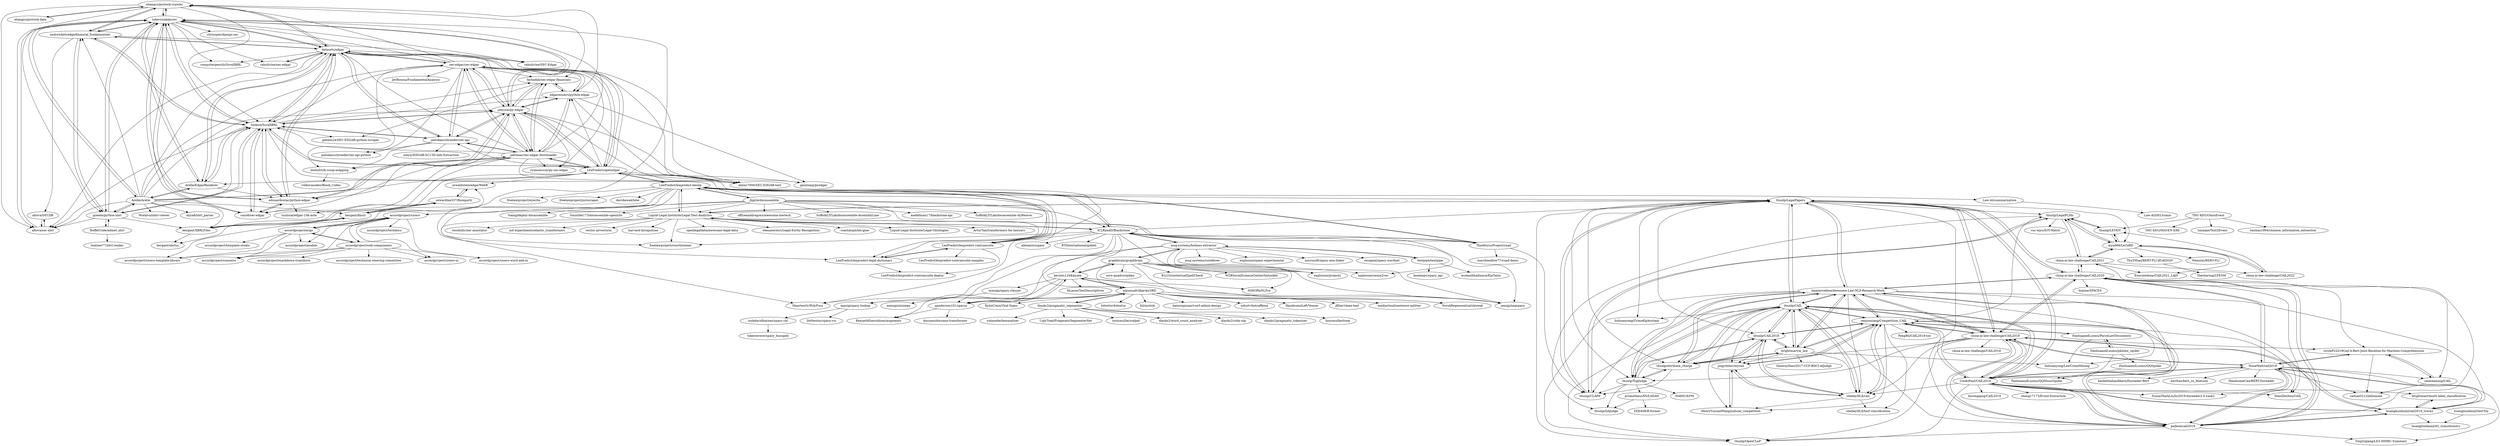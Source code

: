 digraph G {
"eliangcs/pystock-crawler" -> "lukerosiak/pysec"
"eliangcs/pystock-crawler" -> "eliangcs/pystock-data"
"eliangcs/pystock-crawler" -> "andrewkittredge/financial_fundamentals"
"eliangcs/pystock-crawler" -> "datasets/edgar"
"eliangcs/pystock-crawler" -> "farhadab/sec-edgar-financials"
"eliangcs/pystock-crawler" -> "tooksoi/ScraXBRL"
"eliangcs/pystock-crawler" -> "edgarminers/python-edgar"
"eliangcs/pystock-crawler" -> "greedo/python-xbrl"
"eliangcs/pystock-crawler" -> "altova/sec-xbrl"
"ThuYShao/BERT-PLI-IJCAI2020" -> "Thesharing/LFESM"
"thunlp/LEVEN" -> "thunlp/LegalPLMs"
"thunlp/LEVEN" -> "myx666/LeCaRD"
"coyo8/sec-edgar" -> "edouardswiac/python-edgar"
"coyo8/sec-edgar" -> "lukerosiak/pysec"
"coyo8/sec-edgar" -> "tooksoi/ScraXBRL"
"thunlp/CAIL" -> "bamtercelboo/Awesome-Law-NLP-Research-Work"
"thunlp/CAIL" -> "renjunxiang/Competition_CAIL"
"thunlp/CAIL" -> "thunlp/CAIL2018"
"thunlp/CAIL" -> "shelleyHLX/cail"
"thunlp/CAIL" -> "china-ai-law-challenge/CAIL2019"
"thunlp/CAIL" -> "thunlp/attribute_charge"
"thunlp/CAIL" -> "thunlp/TopJudge"
"thunlp/CAIL" -> "brightmart/ai_law"
"thunlp/CAIL" -> "jingyihiter/mycail"
"thunlp/CAIL" -> "GuidoPaul/CAIL2019"
"thunlp/CAIL" -> "thunlp/LegalPapers"
"thunlp/CAIL" -> "thunlp/OpenCLaP" ["e"=1]
"thunlp/CAIL" -> "padeoe/cail2019"
"thunlp/CAIL" -> "HenryYuxuanWang/judicial_competition"
"thunlp/CAIL" -> "liuhuanyong/CrimeKgAssitant" ["e"=1]
"china-ai-law-challenge/CAIL2021" -> "myx666/LeCaRD"
"china-ai-law-challenge/CAIL2021" -> "thunlp/LegalPLMs"
"china-ai-law-challenge/CAIL2021" -> "china-ai-law-challenge/CAIL2020"
"china-ai-law-challenge/CAIL2021" -> "Executedone/CAIL2021_LAJS"
"china-ai-law-challenge/CAIL2021" -> "china-ai-law-challenge/CAIL2022"
"myx666/LeCaRD" -> "china-ai-law-challenge/CAIL2021"
"myx666/LeCaRD" -> "thunlp/LegalPLMs"
"myx666/LeCaRD" -> "Executedone/CAIL2021_LAJS"
"myx666/LeCaRD" -> "thunlp/LEVEN"
"myx666/LeCaRD" -> "china-ai-law-challenge/CAIL2022"
"myx666/LeCaRD" -> "Wenorm/BERT-PLI"
"myx666/LeCaRD" -> "ThuYShao/BERT-PLI-IJCAI2020"
"thunlp/CAIL2018" -> "shelleyHLX/cail"
"thunlp/CAIL2018" -> "thunlp/CAIL"
"thunlp/CAIL2018" -> "renjunxiang/Competition_CAIL"
"thunlp/CAIL2018" -> "brightmart/ai_law"
"thunlp/CAIL2018" -> "thunlp/attribute_charge"
"thunlp/CAIL2018" -> "thunlp/TopJudge"
"thunlp/CAIL2018" -> "jingyihiter/mycail"
"china-ai-law-challenge/CAIL2019" -> "NoneWait/cail2019"
"china-ai-law-challenge/CAIL2019" -> "bamtercelboo/Awesome-Law-NLP-Research-Work"
"china-ai-law-challenge/CAIL2019" -> "GuidoPaul/CAIL2019"
"china-ai-law-challenge/CAIL2019" -> "thunlp/CAIL"
"china-ai-law-challenge/CAIL2019" -> "thunlp/OpenCLaP" ["e"=1]
"china-ai-law-challenge/CAIL2019" -> "thunlp/LegalPapers"
"china-ai-law-challenge/CAIL2019" -> "padeoe/cail2019"
"china-ai-law-challenge/CAIL2019" -> "china-ai-law-challenge/CAIL2020"
"china-ai-law-challenge/CAIL2019" -> "huanghuidmml/cail2019_track2"
"china-ai-law-challenge/CAIL2019" -> "circlePi/2019Cail-A-Bert-Joint-Baseline-for-Machine-Comprehension"
"china-ai-law-challenge/CAIL2019" -> "china-ai-law-challenge/CAIL2018"
"china-ai-law-challenge/CAIL2019" -> "thunlp/TopJudge"
"china-ai-law-challenge/CAIL2019" -> "shelleyHLX/cail"
"china-ai-law-challenge/CAIL2019" -> "renjunxiang/Competition_CAIL"
"china-ai-law-challenge/CAIL2019" -> "thunlp/attribute_charge"
"jhpyle/docassemble" -> "LexPredict/lexpredict-lexnlp"
"jhpyle/docassemble" -> "LexPredict/lexpredict-legal-dictionary"
"jhpyle/docassemble" -> "SuffolkLITLab/docassemble-AssemblyLine"
"jhpyle/docassemble" -> "ICLRandD/Blackstone"
"jhpyle/docassemble" -> "Liquid-Legal-Institute/Legal-Text-Analytics"
"jhpyle/docassemble" -> "accordproject/cicero"
"jhpyle/docassemble" -> "medelman17/blackstone-api"
"jhpyle/docassemble" -> "SuffolkLITLab/docassemble-ALWeaver"
"jhpyle/docassemble" -> "ttamg/deploy-docassemble"
"jhpyle/docassemble" -> "Gauntlet173/docassemble-openlcbr"
"jhpyle/docassemble" -> "officeanddragons/awesome-lawtech"
"jhpyle/docassemble" -> "LexPredict/lexpredict-contraxsuite"
"bergant/finstr" -> "bergant/XBRLFiles"
"bergant/finstr" -> "sewardlee337/finreportr"
"bergant/finstr" -> "mwaldstein/edgarWebR"
"bergant/finstr" -> "bergant/xbrlus"
"bergant/finstr" -> "lukerosiak/pysec"
"sewardlee337/finreportr" -> "mwaldstein/edgarWebR"
"sewardlee337/finreportr" -> "bergant/XBRLFiles"
"sewardlee337/finreportr" -> "bergant/finstr"
"brightmart/ai_law" -> "thunlp/CAIL2018"
"brightmart/ai_law" -> "thunlp/CAIL"
"brightmart/ai_law" -> "thunlp/attribute_charge"
"brightmart/ai_law" -> "shelleyHLX/cail"
"brightmart/ai_law" -> "renjunxiang/Competition_CAIL"
"brightmart/ai_law" -> "jingyihiter/mycail"
"brightmart/ai_law" -> "bamtercelboo/Awesome-Law-NLP-Research-Work"
"brightmart/ai_law" -> "ShawnyXiao/2017-CCF-BDCI-AIJudge" ["e"=1]
"brightmart/ai_law" -> "liuhuanyong/LawCrimeMining" ["e"=1]
"prometheusXN/LADAN" -> "DQ0408/R-former"
"prometheusXN/LADAN" -> "thunlp/QAJudge"
"thunlp/LegalPLMs" -> "myx666/LeCaRD"
"thunlp/LegalPLMs" -> "thunlp/CLAIM"
"thunlp/LegalPLMs" -> "thunlp/QAJudge"
"thunlp/LegalPLMs" -> "china-ai-law-challenge/CAIL2021"
"thunlp/LegalPLMs" -> "thunlp/LEVEN"
"thunlp/LegalPLMs" -> "ruc-wjyu/IOT-Match"
"thunlp/TopJudge" -> "thunlp/attribute_charge"
"thunlp/TopJudge" -> "prometheusXN/LADAN"
"thunlp/TopJudge" -> "thunlp/QAJudge"
"thunlp/TopJudge" -> "bamtercelboo/Awesome-Law-NLP-Research-Work"
"thunlp/TopJudge" -> "WAPAY/EPM"
"thunlp/TopJudge" -> "thunlp/CLAIM"
"thunlp/TopJudge" -> "thunlp/CAIL"
"thunlp/TopJudge" -> "thunlp/CAIL2018"
"FanhuaandLuomu/pkulaw_spider" -> "FanhuaandLuomu/ParseLawDocuments"
"FanhuaandLuomu/pkulaw_spider" -> "FanhuaandLuomu/QQSpider"
"FanhuaandLuomu/pkulaw_spider" -> "FanhuaandLuomu/QQMusicSpider"
"thunlp/CLAIM" -> "thunlp/LegalPLMs"
"thunlp/CLAIM" -> "thunlp/LegalPapers"
"LexPredict/lexpredict-contraxsuite" -> "LexPredict/lexpredict-legal-dictionary"
"LexPredict/lexpredict-contraxsuite" -> "LexPredict/lexpredict-lexnlp"
"LexPredict/lexpredict-contraxsuite" -> "LexPredict/lexpredict-contraxsuite-samples"
"LexPredict/lexpredict-contraxsuite" -> "LexPredict/lexpredict-contraxsuite-deploy"
"LexPredict/lexpredict-lexnlp" -> "LexPredict/lexpredict-contraxsuite"
"LexPredict/lexpredict-lexnlp" -> "ICLRandD/Blackstone"
"LexPredict/lexpredict-lexnlp" -> "LexPredict/lexpredict-legal-dictionary"
"LexPredict/lexpredict-lexnlp" -> "Liquid-Legal-Institute/Legal-Text-Analytics"
"LexPredict/lexpredict-lexnlp" -> "LexPredict/openedgar"
"LexPredict/lexpredict-lexnlp" -> "TheAtticusProject/cuad"
"LexPredict/lexpredict-lexnlp" -> "jhpyle/docassemble"
"LexPredict/lexpredict-lexnlp" -> "thunlp/LegalPapers"
"LexPredict/lexpredict-lexnlp" -> "Law-AI/summarization"
"LexPredict/lexpredict-lexnlp" -> "accordproject/ergo"
"LexPredict/lexpredict-lexnlp" -> "freelawproject/eyecite" ["e"=1]
"LexPredict/lexpredict-lexnlp" -> "freelawproject/juriscraper" ["e"=1]
"LexPredict/lexpredict-lexnlp" -> "freelawproject/courtlistener" ["e"=1]
"LexPredict/lexpredict-lexnlp" -> "MaartenGr/PolyFuzz" ["e"=1]
"LexPredict/lexpredict-lexnlp" -> "davidawad/lobe"
"lukerosiak/pysec" -> "greedo/python-xbrl"
"lukerosiak/pysec" -> "altova/sec-xbrl"
"lukerosiak/pysec" -> "tooksoi/ScraXBRL"
"lukerosiak/pysec" -> "andrewkittredge/financial_fundamentals"
"lukerosiak/pysec" -> "datasets/edgar"
"lukerosiak/pysec" -> "chrisspen/django-sec"
"lukerosiak/pysec" -> "eliangcs/pystock-crawler"
"lukerosiak/pysec" -> "coyo8/sec-edgar"
"lukerosiak/pysec" -> "edouardswiac/python-edgar"
"lukerosiak/pysec" -> "rahulrrixe/sec-edgar"
"lukerosiak/pysec" -> "joeyism/py-edgar"
"lukerosiak/pysec" -> "Arelle/EdgarRenderer"
"lukerosiak/pysec" -> "computerpencils/ScraXBRL"
"lukerosiak/pysec" -> "Arelle/Arelle"
"lukerosiak/pysec" -> "rahulrrixe/SEC-Edgar"
"rahulrrixe/sec-edgar" -> "datasets/edgar"
"THU-KEG/OmniEvent" -> "THU-KEG/MAVEN-ERE"
"THU-KEG/OmniEvent" -> "thunlp/LEVEN"
"THU-KEG/OmniEvent" -> "luyaojie/Text2Event" ["e"=1]
"THU-KEG/OmniEvent" -> "taishan1994/chinese_information_extraction" ["e"=1]
"brightmart/multi-label_classification" -> "huanghuidmml/cail2019_track2"
"altova/SECDB" -> "altova/sec-xbrl"
"graphbrain/graphbrain" -> "msg-systems/holmes-extractor"
"graphbrain/graphbrain" -> "kevinlu1248/pyate"
"graphbrain/graphbrain" -> "erre-quadro/spikex" ["e"=1]
"graphbrain/graphbrain" -> "jenojp/negspacy" ["e"=1]
"graphbrain/graphbrain" -> "R1j1t/contextualSpellCheck" ["e"=1]
"graphbrain/graphbrain" -> "NIHOPA/NLPre"
"graphbrain/graphbrain" -> "WZBSocialScienceCenter/tmtoolkit" ["e"=1]
"graphbrain/graphbrain" -> "nipunsadvilkar/pySBD"
"graphbrain/graphbrain" -> "explosion/sense2vec" ["e"=1]
"graphbrain/graphbrain" -> "explosion/projects" ["e"=1]
"graphbrain/graphbrain" -> "NorskRegnesentral/skweak" ["e"=1]
"thunlp/attribute_charge" -> "thunlp/TopJudge"
"thunlp/attribute_charge" -> "bamtercelboo/Awesome-Law-NLP-Research-Work"
"thunlp/attribute_charge" -> "thunlp/CAIL"
"thunlp/attribute_charge" -> "thunlp/CAIL2018"
"thunlp/attribute_charge" -> "thunlp/CLAIM"
"thunlp/attribute_charge" -> "brightmart/ai_law"
"nickdavidhaynes/spacy-cld" -> "tokestermw/spacy_hunspell" ["e"=1]
"nipunsadvilkar/pySBD" -> "diasks2/pragmatic_segmenter"
"nipunsadvilkar/pySBD" -> "jenojp/negspacy" ["e"=1]
"nipunsadvilkar/pySBD" -> "kevinlu1248/pyate"
"nipunsadvilkar/pySBD" -> "bitextor/bitextor" ["e"=1]
"nipunsadvilkar/pySBD" -> "fnl/syntok" ["e"=1]
"nipunsadvilkar/pySBD" -> "baimingxuan/vue3-admin-design" ["e"=1]
"nipunsadvilkar/pySBD" -> "gandersen101/spaczz"
"nipunsadvilkar/pySBD" -> "sohutv/hotcaffeine" ["e"=1]
"nipunsadvilkar/pySBD" -> "NorskRegnesentral/skweak" ["e"=1]
"nipunsadvilkar/pySBD" -> "HandsomeLeft/Veaser" ["e"=1]
"nipunsadvilkar/pySBD" -> "jfilter/clean-text" ["e"=1]
"nipunsadvilkar/pySBD" -> "mediacloud/sentence-splitter"
"nipunsadvilkar/pySBD" -> "mpuig/spacy-lookup"
"nipunsadvilkar/pySBD" -> "MaartenGr/PolyFuzz" ["e"=1]
"nipunsadvilkar/pySBD" -> "KylinC/mmVital-Signs" ["e"=1]
"GuidoPaul/CAIL2019" -> "padeoe/cail2019"
"GuidoPaul/CAIL2019" -> "china-ai-law-challenge/CAIL2019"
"GuidoPaul/CAIL2019" -> "thunlp/OpenCLaP" ["e"=1]
"GuidoPaul/CAIL2019" -> "NoneWait/cail2019"
"GuidoPaul/CAIL2019" -> "bamtercelboo/Awesome-Law-NLP-Research-Work"
"GuidoPaul/CAIL2019" -> "huanghuidmml/cail2019_track2"
"GuidoPaul/CAIL2019" -> "thunlp/CAIL"
"GuidoPaul/CAIL2019" -> "renjunxiang/Competition_CAIL"
"GuidoPaul/CAIL2019" -> "ShenDezhou/CAIL"
"GuidoPaul/CAIL2019" -> "thunlp/LegalPapers"
"GuidoPaul/CAIL2019" -> "SunnyMarkLiu/lic2019-dureader2.0-rank2" ["e"=1]
"GuidoPaul/CAIL2019" -> "zhang17173/Event-Extraction" ["e"=1]
"GuidoPaul/CAIL2019" -> "brightmart/multi-label_classification"
"GuidoPaul/CAIL2019" -> "hecongqing/CAIL2019"
"GuidoPaul/CAIL2019" -> "shelleyHLX/cail"
"renjunxiang/Competition_CAIL" -> "shelleyHLX/cail"
"renjunxiang/Competition_CAIL" -> "jingyihiter/mycail"
"renjunxiang/Competition_CAIL" -> "thunlp/CAIL"
"renjunxiang/Competition_CAIL" -> "thunlp/CAIL2018"
"renjunxiang/Competition_CAIL" -> "bamtercelboo/Awesome-Law-NLP-Research-Work"
"renjunxiang/Competition_CAIL" -> "HenryYuxuanWang/judicial_competition"
"renjunxiang/Competition_CAIL" -> "ShenDezhou/CAIL"
"renjunxiang/Competition_CAIL" -> "GuidoPaul/CAIL2019"
"renjunxiang/Competition_CAIL" -> "FanhuaandLuomu/ParseLawDocuments"
"renjunxiang/Competition_CAIL" -> "brightmart/ai_law"
"renjunxiang/Competition_CAIL" -> "FengBli/CAIL2018-toy"
"renjunxiang/Competition_CAIL" -> "shelleyHLX/text-classification"
"renjunxiang/Competition_CAIL" -> "padeoe/cail2019"
"renjunxiang/Competition_CAIL" -> "china-ai-law-challenge/CAIL2019"
"renjunxiang/Competition_CAIL" -> "thunlp/LegalPLMs"
"altova/sec-xbrl" -> "lukerosiak/pysec"
"altova/sec-xbrl" -> "altova/SECDB"
"china-ai-law-challenge/CAIL2020" -> "china-ai-law-challenge/CAIL2021"
"china-ai-law-challenge/CAIL2020" -> "NoneWait/cail2019"
"china-ai-law-challenge/CAIL2020" -> "china-ai-law-challenge/CAIL2019"
"china-ai-law-challenge/CAIL2020" -> "circlePi/2019Cail-A-Bert-Joint-Baseline-for-Machine-Comprehension"
"china-ai-law-challenge/CAIL2020" -> "caldreaming/CAIL"
"china-ai-law-challenge/CAIL2020" -> "bamtercelboo/Awesome-Law-NLP-Research-Work"
"china-ai-law-challenge/CAIL2020" -> "padeoe/cail2019"
"china-ai-law-challenge/CAIL2020" -> "thunlp/LegalPapers"
"china-ai-law-challenge/CAIL2020" -> "ShenDezhou/CAIL"
"china-ai-law-challenge/CAIL2020" -> "bojone/SPACES" ["e"=1]
"Liquid-Legal-Institute/Legal-Text-Analytics" -> "ICLRandD/Blackstone"
"Liquid-Legal-Institute/Legal-Text-Analytics" -> "LexPredict/lexpredict-lexnlp"
"Liquid-Legal-Institute/Legal-Text-Analytics" -> "thunlp/LegalPapers"
"Liquid-Legal-Institute/Legal-Text-Analytics" -> "openlegaldata/awesome-legal-data"
"Liquid-Legal-Institute/Legal-Text-Analytics" -> "elenanereiss/Legal-Entity-Recognition"
"Liquid-Legal-Institute/Legal-Text-Analytics" -> "coastalcph/lex-glue"
"Liquid-Legal-Institute/Legal-Text-Analytics" -> "TheAtticusProject/cuad"
"Liquid-Legal-Institute/Legal-Text-Analytics" -> "Liquid-Legal-Institute/Legal-Ontologies"
"Liquid-Legal-Institute/Legal-Text-Analytics" -> "MaartenGr/PolyFuzz" ["e"=1]
"Liquid-Legal-Institute/Legal-Text-Analytics" -> "freelawproject/courtlistener" ["e"=1]
"Liquid-Legal-Institute/Legal-Text-Analytics" -> "ArturTan/transformers-for-lawyers"
"Liquid-Legal-Institute/Legal-Text-Analytics" -> "tecoholic/ner-annotator" ["e"=1]
"Liquid-Legal-Institute/Legal-Text-Analytics" -> "md-experiments/elastic_transformers" ["e"=1]
"Liquid-Legal-Institute/Legal-Text-Analytics" -> "vector-ai/vectorai" ["e"=1]
"Liquid-Legal-Institute/Legal-Text-Analytics" -> "harvard-lil/capstone" ["e"=1]
"tooksoi/ScraXBRL" -> "lukerosiak/pysec"
"tooksoi/ScraXBRL" -> "greedo/python-xbrl"
"tooksoi/ScraXBRL" -> "datasets/edgar"
"tooksoi/ScraXBRL" -> "janlukasschroeder/sec-api"
"tooksoi/ScraXBRL" -> "galibin24/SEC-EDGAR-python-scraper"
"tooksoi/ScraXBRL" -> "joeyism/py-edgar"
"tooksoi/ScraXBRL" -> "andrewkittredge/financial_fundamentals"
"tooksoi/ScraXBRL" -> "alions7000/SEC-EDGAR-text"
"tooksoi/ScraXBRL" -> "edgarminers/python-edgar"
"tooksoi/ScraXBRL" -> "coyo8/sec-edgar"
"tooksoi/ScraXBRL" -> "Arelle/EdgarRenderer"
"tooksoi/ScraXBRL" -> "altova/sec-xbrl"
"tooksoi/ScraXBRL" -> "edouardswiac/python-edgar"
"tooksoi/ScraXBRL" -> "farhadab/sec-edgar-financials"
"tooksoi/ScraXBRL" -> "LexPredict/openedgar"
"leoliu0/cik-cusip-mapping" -> "volkovacodes/Block_Codes"
"Law-AI/summarization" -> "Law-AI/DELSumm"
"greedo/python-xbrl" -> "lukerosiak/pysec"
"greedo/python-xbrl" -> "tooksoi/ScraXBRL"
"greedo/python-xbrl" -> "BuffetCode/edinet_xbrl"
"greedo/python-xbrl" -> "Arelle/Arelle"
"greedo/python-xbrl" -> "andrewkittredge/financial_fundamentals"
"greedo/python-xbrl" -> "altova/sec-xbrl"
"greedo/python-xbrl" -> "bergant/XBRLFiles"
"TheAtticusProject/cuad" -> "marshmellow77/cuad-demo"
"TheAtticusProject/cuad" -> "thunlp/CLAIM"
"TheAtticusProject/cuad" -> "Liquid-Legal-Institute/Legal-Text-Analytics"
"TheAtticusProject/cuad" -> "ICLRandD/Blackstone"
"TheAtticusProject/cuad" -> "LexPredict/lexpredict-lexnlp"
"diasks2/pragmatic_segmenter" -> "nipunsadvilkar/pySBD"
"diasks2/pragmatic_segmenter" -> "diasks2/word_count_analyzer"
"diasks2/pragmatic_segmenter" -> "diasks2/ruby-nlp" ["e"=1]
"diasks2/pragmatic_segmenter" -> "diasks2/pragmatic_tokenizer"
"diasks2/pragmatic_segmenter" -> "louismullie/treat" ["e"=1]
"diasks2/pragmatic_segmenter" -> "yohasebe/lemmatizer" ["e"=1]
"diasks2/pragmatic_segmenter" -> "UglyToad/PragmaticSegmenterNet"
"diasks2/pragmatic_segmenter" -> "louismullie/scalpel" ["e"=1]
"NoneWait/cail2019" -> "circlePi/2019Cail-A-Bert-Joint-Baseline-for-Machine-Comprehension"
"NoneWait/cail2019" -> "caldreaming/CAIL"
"NoneWait/cail2019" -> "china-ai-law-challenge/CAIL2019"
"NoneWait/cail2019" -> "padeoe/cail2019"
"NoneWait/cail2019" -> "caitian521/QADomain"
"NoneWait/cail2019" -> "basketballandlearn/Dureader-Bert" ["e"=1]
"NoneWait/cail2019" -> "GuidoPaul/CAIL2019"
"NoneWait/cail2019" -> "YingZiqiang/LES-MMRC-Summary" ["e"=1]
"NoneWait/cail2019" -> "ewrfcas/bert_cn_finetune" ["e"=1]
"NoneWait/cail2019" -> "china-ai-law-challenge/CAIL2020"
"NoneWait/cail2019" -> "SunnyMarkLiu/lic2019-dureader2.0-rank2" ["e"=1]
"NoneWait/cail2019" -> "HandsomeCao/BERT-Dureader" ["e"=1]
"NoneWait/cail2019" -> "huanghuidmml/cail2019_track2"
"caldreaming/CAIL" -> "circlePi/2019Cail-A-Bert-Joint-Baseline-for-Machine-Comprehension"
"caldreaming/CAIL" -> "caitian521/QADomain"
"circlePi/2019Cail-A-Bert-Joint-Baseline-for-Machine-Comprehension" -> "caitian521/QADomain"
"circlePi/2019Cail-A-Bert-Joint-Baseline-for-Machine-Comprehension" -> "caldreaming/CAIL"
"circlePi/2019Cail-A-Bert-Joint-Baseline-for-Machine-Comprehension" -> "NoneWait/cail2019"
"msg-systems/holmes-extractor" -> "graphbrain/graphbrain"
"msg-systems/holmes-extractor" -> "textpipe/textpipe"
"msg-systems/holmes-extractor" -> "msg-systems/coreferee" ["e"=1]
"msg-systems/holmes-extractor" -> "explosion/projects" ["e"=1]
"msg-systems/holmes-extractor" -> "jenojp/negspacy" ["e"=1]
"msg-systems/holmes-extractor" -> "ICLRandD/Blackstone"
"msg-systems/holmes-extractor" -> "explosion/spacy-experimental" ["e"=1]
"msg-systems/holmes-extractor" -> "microsoft/spacy-ann-linker" ["e"=1]
"msg-systems/holmes-extractor" -> "kevinlu1248/pyate"
"msg-systems/holmes-extractor" -> "gandersen101/spaczz"
"msg-systems/holmes-extractor" -> "recognai/spacy-wordnet" ["e"=1]
"datasets/edgar" -> "andrewkittredge/financial_fundamentals"
"datasets/edgar" -> "lukerosiak/pysec"
"datasets/edgar" -> "rahulrrixe/sec-edgar"
"datasets/edgar" -> "tooksoi/ScraXBRL"
"datasets/edgar" -> "alions7000/SEC-EDGAR-text"
"datasets/edgar" -> "computerpencils/ScraXBRL"
"datasets/edgar" -> "edouardswiac/python-edgar"
"datasets/edgar" -> "janlukasschroeder/sec-api"
"datasets/edgar" -> "rahulrrixe/SEC-Edgar"
"datasets/edgar" -> "altova/sec-xbrl"
"datasets/edgar" -> "Arelle/EdgarRenderer"
"datasets/edgar" -> "eliangcs/pystock-crawler"
"datasets/edgar" -> "LexPredict/openedgar"
"datasets/edgar" -> "sec-edgar/sec-edgar"
"datasets/edgar" -> "joeyism/py-edgar"
"HenryYuxuanWang/judicial_competition" -> "jingyihiter/mycail"
"bamtercelboo/Awesome-Law-NLP-Research-Work" -> "thunlp/LegalPapers"
"bamtercelboo/Awesome-Law-NLP-Research-Work" -> "thunlp/CAIL"
"bamtercelboo/Awesome-Law-NLP-Research-Work" -> "china-ai-law-challenge/CAIL2019"
"bamtercelboo/Awesome-Law-NLP-Research-Work" -> "thunlp/TopJudge"
"bamtercelboo/Awesome-Law-NLP-Research-Work" -> "thunlp/attribute_charge"
"bamtercelboo/Awesome-Law-NLP-Research-Work" -> "GuidoPaul/CAIL2019"
"bamtercelboo/Awesome-Law-NLP-Research-Work" -> "renjunxiang/Competition_CAIL"
"bamtercelboo/Awesome-Law-NLP-Research-Work" -> "thunlp/OpenCLaP" ["e"=1]
"bamtercelboo/Awesome-Law-NLP-Research-Work" -> "china-ai-law-challenge/CAIL2020"
"bamtercelboo/Awesome-Law-NLP-Research-Work" -> "thunlp/CLAIM"
"bamtercelboo/Awesome-Law-NLP-Research-Work" -> "shelleyHLX/cail"
"bamtercelboo/Awesome-Law-NLP-Research-Work" -> "huanghuidmml/cail2019_track2"
"bamtercelboo/Awesome-Law-NLP-Research-Work" -> "brightmart/ai_law"
"bamtercelboo/Awesome-Law-NLP-Research-Work" -> "padeoe/cail2019"
"bamtercelboo/Awesome-Law-NLP-Research-Work" -> "liuhuanyong/LawCrimeMining" ["e"=1]
"jingyihiter/mycail" -> "HenryYuxuanWang/judicial_competition"
"jingyihiter/mycail" -> "shelleyHLX/cail"
"jingyihiter/mycail" -> "renjunxiang/Competition_CAIL"
"shelleyHLX/cail" -> "renjunxiang/Competition_CAIL"
"shelleyHLX/cail" -> "shelleyHLX/text-classification"
"shelleyHLX/cail" -> "jingyihiter/mycail"
"shelleyHLX/cail" -> "HenryYuxuanWang/judicial_competition"
"shelleyHLX/cail" -> "thunlp/CAIL2018"
"shelleyHLX/cail" -> "thunlp/CAIL"
"textpipe/textpipe" -> "msg-systems/holmes-extractor"
"textpipe/textpipe" -> "kootenpv/spacy_api"
"textpipe/textpipe" -> "ecohealthalliance/EpiTator"
"edouardswiac/python-edgar" -> "joeyism/py-edgar"
"edouardswiac/python-edgar" -> "coyo8/sec-edgar"
"edouardswiac/python-edgar" -> "lukerosiak/pysec"
"edouardswiac/python-edgar" -> "datasets/edgar"
"edouardswiac/python-edgar" -> "tzuhsial/edgar-10k-mda"
"edouardswiac/python-edgar" -> "tooksoi/ScraXBRL"
"FanhuaandLuomu/QQSpider" -> "FanhuaandLuomu/QQMusicSpider"
"accordproject/cicero" -> "accordproject/ergo"
"accordproject/cicero" -> "accordproject/cicero-template-library"
"accordproject/cicero" -> "accordproject/concerto"
"accordproject/cicero" -> "accordproject/web-components"
"accordproject/cicero" -> "accordproject/models"
"accordproject/cicero" -> "accordproject/cicero-ui"
"accordproject/cicero" -> "accordproject/cicero-word-add-in"
"accordproject/cicero" -> "accordproject/techdocs"
"jadchaar/sec-edgar-downloader" -> "sec-edgar/sec-edgar"
"jadchaar/sec-edgar-downloader" -> "edgarminers/python-edgar"
"jadchaar/sec-edgar-downloader" -> "joeyism/py-edgar"
"jadchaar/sec-edgar-downloader" -> "farhadab/sec-edgar-financials"
"jadchaar/sec-edgar-downloader" -> "ryansmccoy/py-sec-edgar"
"jadchaar/sec-edgar-downloader" -> "tzuhsial/edgar-10k-mda"
"jadchaar/sec-edgar-downloader" -> "janlukasschroeder/sec-api"
"jadchaar/sec-edgar-downloader" -> "tooksoi/ScraXBRL"
"jadchaar/sec-edgar-downloader" -> "alions7000/SEC-EDGAR-text"
"jadchaar/sec-edgar-downloader" -> "edouardswiac/python-edgar"
"jadchaar/sec-edgar-downloader" -> "lukerosiak/pysec"
"jadchaar/sec-edgar-downloader" -> "leoliu0/cik-cusip-mapping"
"jadchaar/sec-edgar-downloader" -> "LexPredict/openedgar"
"jadchaar/sec-edgar-downloader" -> "coyo8/sec-edgar"
"jadchaar/sec-edgar-downloader" -> "datasets/edgar"
"FanhuaandLuomu/ParseLawDocuments" -> "FanhuaandLuomu/pkulaw_spider"
"FanhuaandLuomu/ParseLawDocuments" -> "renjunxiang/Competition_CAIL"
"FanhuaandLuomu/ParseLawDocuments" -> "liuhuanyong/LawCrimeMining" ["e"=1]
"ICLRandD/Blackstone" -> "LexPredict/lexpredict-lexnlp"
"ICLRandD/Blackstone" -> "Liquid-Legal-Institute/Legal-Text-Analytics"
"ICLRandD/Blackstone" -> "gandersen101/spaczz"
"ICLRandD/Blackstone" -> "allenai/scispacy" ["e"=1]
"ICLRandD/Blackstone" -> "msg-systems/holmes-extractor"
"ICLRandD/Blackstone" -> "thunlp/LegalPapers"
"ICLRandD/Blackstone" -> "TheAtticusProject/cuad"
"ICLRandD/Blackstone" -> "explosion/projects" ["e"=1]
"ICLRandD/Blackstone" -> "nipunsadvilkar/pySBD"
"ICLRandD/Blackstone" -> "jenojp/negspacy" ["e"=1]
"ICLRandD/Blackstone" -> "explosion/sense2vec" ["e"=1]
"ICLRandD/Blackstone" -> "mpuig/spacy-lookup"
"ICLRandD/Blackstone" -> "freelawproject/courtlistener" ["e"=1]
"ICLRandD/Blackstone" -> "LexPredict/lexpredict-contraxsuite"
"ICLRandD/Blackstone" -> "RTIInternational/gobbli"
"huanghuidmml/cail2019_track2" -> "padeoe/cail2019"
"huanghuidmml/cail2019_track2" -> "brightmart/multi-label_classification"
"huanghuidmml/cail2019_track2" -> "GuidoPaul/CAIL2019"
"huanghuidmml/cail2019_track2" -> "NoneWait/cail2019"
"huanghuidmml/cail2019_track2" -> "china-ai-law-challenge/CAIL2019"
"huanghuidmml/cail2019_track2" -> "huanghuidmml/tf1_transformers"
"china-ai-law-challenge/CAIL2022" -> "myx666/LeCaRD"
"china-ai-law-challenge/CAIL2022" -> "thunlp/LEVEN"
"padeoe/cail2019" -> "GuidoPaul/CAIL2019"
"padeoe/cail2019" -> "NoneWait/cail2019"
"padeoe/cail2019" -> "huanghuidmml/cail2019_track2"
"padeoe/cail2019" -> "china-ai-law-challenge/CAIL2019"
"padeoe/cail2019" -> "YingZiqiang/LES-MMRC-Summary" ["e"=1]
"padeoe/cail2019" -> "china-ai-law-challenge/CAIL2020"
"padeoe/cail2019" -> "thunlp/OpenCLaP" ["e"=1]
"padeoe/cail2019" -> "renjunxiang/Competition_CAIL"
"padeoe/cail2019" -> "china-ai-law-challenge/CAIL2021"
"LexPredict/openedgar" -> "tooksoi/ScraXBRL"
"LexPredict/openedgar" -> "LexPredict/lexpredict-lexnlp"
"LexPredict/openedgar" -> "sec-edgar/sec-edgar"
"LexPredict/openedgar" -> "joeyism/py-edgar"
"LexPredict/openedgar" -> "edgarminers/python-edgar"
"LexPredict/openedgar" -> "janlukasschroeder/sec-api"
"LexPredict/openedgar" -> "datasets/edgar"
"LexPredict/openedgar" -> "LexPredict/lexpredict-legal-dictionary"
"LexPredict/openedgar" -> "gaulinmp/pyedgar"
"LexPredict/openedgar" -> "jadchaar/sec-edgar-downloader"
"LexPredict/openedgar" -> "LexPredict/lexpredict-contraxsuite"
"LexPredict/openedgar" -> "mwaldstein/edgarWebR"
"LexPredict/openedgar" -> "Arelle/EdgarRenderer"
"LexPredict/openedgar" -> "alions7000/SEC-EDGAR-text"
"LexPredict/openedgar" -> "tzuhsial/edgar-10k-mda"
"thunlp/LegalPapers" -> "bamtercelboo/Awesome-Law-NLP-Research-Work"
"thunlp/LegalPapers" -> "thunlp/CLAIM"
"thunlp/LegalPapers" -> "china-ai-law-challenge/CAIL2019"
"thunlp/LegalPapers" -> "thunlp/OpenCLaP" ["e"=1]
"thunlp/LegalPapers" -> "china-ai-law-challenge/CAIL2020"
"thunlp/LegalPapers" -> "thunlp/CAIL"
"thunlp/LegalPapers" -> "thunlp/attribute_charge"
"thunlp/LegalPapers" -> "GuidoPaul/CAIL2019"
"thunlp/LegalPapers" -> "thunlp/TopJudge"
"thunlp/LegalPapers" -> "thunlp/LegalPLMs"
"thunlp/LegalPapers" -> "myx666/LeCaRD"
"thunlp/LegalPapers" -> "thunlp/CAIL2018"
"thunlp/LegalPapers" -> "padeoe/cail2019"
"thunlp/LegalPapers" -> "liuhuanyong/CrimeKgAssitant" ["e"=1]
"thunlp/LegalPapers" -> "Liquid-Legal-Institute/Legal-Text-Analytics"
"BuffetCode/edinet_xbrl" -> "teatime77/xbrl-reader"
"BuffetCode/edinet_xbrl" -> "greedo/python-xbrl"
"janlukasschroeder/sec-api" -> "janlukasschroeder/sec-api-python"
"janlukasschroeder/sec-api" -> "joeyism/py-edgar"
"janlukasschroeder/sec-api" -> "tooksoi/ScraXBRL"
"janlukasschroeder/sec-api" -> "sec-edgar/sec-edgar"
"janlukasschroeder/sec-api" -> "jadchaar/sec-edgar-downloader"
"janlukasschroeder/sec-api" -> "datasets/edgar"
"janlukasschroeder/sec-api" -> "xinyiy/EDGAR-SC13D-Info-Extraction"
"janlukasschroeder/sec-api" -> "leoliu0/cik-cusip-mapping"
"Arelle/Arelle" -> "greedo/python-xbrl"
"Arelle/Arelle" -> "Arelle/EdgarRenderer"
"Arelle/Arelle" -> "lukerosiak/pysec"
"Arelle/Arelle" -> "tooksoi/ScraXBRL"
"Arelle/Arelle" -> "bergant/XBRLFiles"
"Arelle/Arelle" -> "andrewkittredge/financial_fundamentals"
"Arelle/Arelle" -> "altova/sec-xbrl"
"Arelle/Arelle" -> "Workiva/ixbrl-viewer"
"Arelle/Arelle" -> "datasets/edgar"
"Arelle/Arelle" -> "sec-edgar/sec-edgar"
"Arelle/Arelle" -> "LexPredict/openedgar"
"Arelle/Arelle" -> "joeyism/py-edgar"
"Arelle/Arelle" -> "miya8/xbrl_parser"
"Arelle/Arelle" -> "bergant/finstr"
"Arelle/Arelle" -> "jadchaar/sec-edgar-downloader"
"sec-edgar/sec-edgar" -> "jadchaar/sec-edgar-downloader"
"sec-edgar/sec-edgar" -> "edgarminers/python-edgar"
"sec-edgar/sec-edgar" -> "joeyism/py-edgar"
"sec-edgar/sec-edgar" -> "janlukasschroeder/sec-api"
"sec-edgar/sec-edgar" -> "farhadab/sec-edgar-financials"
"sec-edgar/sec-edgar" -> "LexPredict/openedgar"
"sec-edgar/sec-edgar" -> "datasets/edgar"
"sec-edgar/sec-edgar" -> "alions7000/SEC-EDGAR-text"
"sec-edgar/sec-edgar" -> "tooksoi/ScraXBRL"
"sec-edgar/sec-edgar" -> "ryansmccoy/py-sec-edgar"
"sec-edgar/sec-edgar" -> "lukerosiak/pysec"
"sec-edgar/sec-edgar" -> "janlukasschroeder/sec-api-python"
"sec-edgar/sec-edgar" -> "JerBouma/FundamentalAnalysis" ["e"=1]
"sec-edgar/sec-edgar" -> "leoliu0/cik-cusip-mapping"
"sec-edgar/sec-edgar" -> "eliangcs/pystock-crawler"
"mmxgn/spacy-clausie" -> "mmxgn/miniepy" ["e"=1]
"kevinlu1248/pyate" -> "jenojp/negspacy" ["e"=1]
"kevinlu1248/pyate" -> "gandersen101/spaczz"
"kevinlu1248/pyate" -> "NIHOPA/NLPre"
"kevinlu1248/pyate" -> "graphbrain/graphbrain"
"kevinlu1248/pyate" -> "KennethEnevoldsen/augmenty" ["e"=1]
"kevinlu1248/pyate" -> "mmxgn/spacy-clausie"
"kevinlu1248/pyate" -> "nipunsadvilkar/pySBD"
"kevinlu1248/pyate" -> "HLasse/TextDescriptives" ["e"=1]
"eliangcs/pystock-data" -> "eliangcs/pystock-crawler"
"mpuig/spacy-lookup" -> "DeNeutoy/spacy-vis"
"mpuig/spacy-lookup" -> "nickdavidhaynes/spacy-cld"
"accordproject/web-components" -> "accordproject/markdown-transform"
"accordproject/web-components" -> "accordproject/cicero-word-add-in"
"accordproject/web-components" -> "accordproject/cicero-template-library"
"accordproject/web-components" -> "accordproject/cicero-ui"
"accordproject/web-components" -> "accordproject/ergo"
"accordproject/web-components" -> "accordproject/technical-steering-committee"
"accordproject/web-components" -> "accordproject/concerto"
"andrewkittredge/financial_fundamentals" -> "datasets/edgar"
"andrewkittredge/financial_fundamentals" -> "lukerosiak/pysec"
"andrewkittredge/financial_fundamentals" -> "rahulrrixe/SEC-Edgar"
"andrewkittredge/financial_fundamentals" -> "altova/SECDB"
"andrewkittredge/financial_fundamentals" -> "tooksoi/ScraXBRL"
"andrewkittredge/financial_fundamentals" -> "eliangcs/pystock-crawler"
"andrewkittredge/financial_fundamentals" -> "greedo/python-xbrl"
"edgarminers/python-edgar" -> "sec-edgar/sec-edgar"
"edgarminers/python-edgar" -> "jadchaar/sec-edgar-downloader"
"edgarminers/python-edgar" -> "joeyism/py-edgar"
"edgarminers/python-edgar" -> "gaulinmp/pyedgar"
"edgarminers/python-edgar" -> "farhadab/sec-edgar-financials"
"edgarminers/python-edgar" -> "alions7000/SEC-EDGAR-text"
"huanghuidmml/textToy" -> "huanghuidmml/tf1_transformers"
"mwaldstein/edgarWebR" -> "sewardlee337/finreportr"
"gandersen101/spaczz" -> "KennethEnevoldsen/augmenty" ["e"=1]
"gandersen101/spaczz" -> "kevinlu1248/pyate"
"gandersen101/spaczz" -> "doccano/doccano-transformer" ["e"=1]
"joeyism/py-edgar" -> "edouardswiac/python-edgar"
"joeyism/py-edgar" -> "edgarminers/python-edgar"
"joeyism/py-edgar" -> "jadchaar/sec-edgar-downloader"
"joeyism/py-edgar" -> "farhadab/sec-edgar-financials"
"joeyism/py-edgar" -> "janlukasschroeder/sec-api"
"joeyism/py-edgar" -> "sec-edgar/sec-edgar"
"joeyism/py-edgar" -> "tooksoi/ScraXBRL"
"joeyism/py-edgar" -> "alions7000/SEC-EDGAR-text"
"joeyism/py-edgar" -> "lukerosiak/pysec"
"joeyism/py-edgar" -> "coyo8/sec-edgar"
"joeyism/py-edgar" -> "ryansmccoy/py-sec-edgar"
"joeyism/py-edgar" -> "LexPredict/openedgar"
"joeyism/py-edgar" -> "gaulinmp/pyedgar"
"Arelle/EdgarRenderer" -> "lukerosiak/pysec"
"Arelle/EdgarRenderer" -> "Arelle/Arelle"
"Arelle/EdgarRenderer" -> "tooksoi/ScraXBRL"
"Arelle/EdgarRenderer" -> "datasets/edgar"
"Arelle/EdgarRenderer" -> "edouardswiac/python-edgar"
"accordproject/ergo" -> "accordproject/cicero"
"accordproject/ergo" -> "accordproject/cicero-template-library"
"accordproject/ergo" -> "accordproject/web-components"
"accordproject/ergo" -> "accordproject/models"
"accordproject/ergo" -> "accordproject/concerto"
"accordproject/ergo" -> "accordproject/template-studio"
"farhadab/sec-edgar-financials" -> "joeyism/py-edgar"
"farhadab/sec-edgar-financials" -> "jadchaar/sec-edgar-downloader"
"farhadab/sec-edgar-financials" -> "edgarminers/python-edgar"
"farhadab/sec-edgar-financials" -> "galibin24/SEC-EDGAR-python-scraper"
"LexPredict/lexpredict-legal-dictionary" -> "LexPredict/lexpredict-contraxsuite-deploy"
"LexPredict/lexpredict-legal-dictionary" -> "LexPredict/lexpredict-contraxsuite"
"bergant/XBRLFiles" -> "bergant/xbrlus"
"bergant/XBRLFiles" -> "bergant/finstr"
"bergant/XBRLFiles" -> "sewardlee337/finreportr"
"eliangcs/pystock-crawler" ["l"="29.556,29.009"]
"lukerosiak/pysec" ["l"="29.546,29.035"]
"eliangcs/pystock-data" ["l"="29.55,28.965"]
"andrewkittredge/financial_fundamentals" ["l"="29.538,29.022"]
"datasets/edgar" ["l"="29.566,29.029"]
"farhadab/sec-edgar-financials" ["l"="29.587,29.02"]
"tooksoi/ScraXBRL" ["l"="29.564,29.042"]
"edgarminers/python-edgar" ["l"="29.602,29.03"]
"greedo/python-xbrl" ["l"="29.516,29.036"]
"altova/sec-xbrl" ["l"="29.524,29.022"]
"ThuYShao/BERT-PLI-IJCAI2020" ["l"="29.689,29.373"]
"Thesharing/LFESM" ["l"="29.692,29.394"]
"thunlp/LEVEN" ["l"="29.694,29.352"]
"thunlp/LegalPLMs" ["l"="29.667,29.326"]
"myx666/LeCaRD" ["l"="29.678,29.337"]
"coyo8/sec-edgar" ["l"="29.555,29.069"]
"edouardswiac/python-edgar" ["l"="29.567,29.061"]
"thunlp/CAIL" ["l"="29.618,29.324"]
"bamtercelboo/Awesome-Law-NLP-Research-Work" ["l"="29.625,29.308"]
"renjunxiang/Competition_CAIL" ["l"="29.609,29.341"]
"thunlp/CAIL2018" ["l"="29.633,29.331"]
"shelleyHLX/cail" ["l"="29.599,29.336"]
"china-ai-law-challenge/CAIL2019" ["l"="29.603,29.313"]
"thunlp/attribute_charge" ["l"="29.641,29.32"]
"thunlp/TopJudge" ["l"="29.646,29.308"]
"brightmart/ai_law" ["l"="29.631,29.344"]
"jingyihiter/mycail" ["l"="29.614,29.356"]
"GuidoPaul/CAIL2019" ["l"="29.589,29.313"]
"thunlp/LegalPapers" ["l"="29.639,29.284"]
"thunlp/OpenCLaP" ["l"="32.206,30.223"]
"padeoe/cail2019" ["l"="29.602,29.301"]
"HenryYuxuanWang/judicial_competition" ["l"="29.598,29.354"]
"liuhuanyong/CrimeKgAssitant" ["l"="32.41,30.209"]
"china-ai-law-challenge/CAIL2021" ["l"="29.659,29.315"]
"china-ai-law-challenge/CAIL2020" ["l"="29.61,29.293"]
"Executedone/CAIL2021_LAJS" ["l"="29.692,29.323"]
"china-ai-law-challenge/CAIL2022" ["l"="29.698,29.337"]
"Wenorm/BERT-PLI" ["l"="29.679,29.362"]
"NoneWait/cail2019" ["l"="29.578,29.3"]
"huanghuidmml/cail2019_track2" ["l"="29.582,29.287"]
"circlePi/2019Cail-A-Bert-Joint-Baseline-for-Machine-Comprehension" ["l"="29.564,29.307"]
"china-ai-law-challenge/CAIL2018" ["l"="29.56,29.342"]
"jhpyle/docassemble" ["l"="29.698,29.149"]
"LexPredict/lexpredict-lexnlp" ["l"="29.67,29.169"]
"LexPredict/lexpredict-legal-dictionary" ["l"="29.646,29.131"]
"SuffolkLITLab/docassemble-AssemblyLine" ["l"="29.7,29.12"]
"ICLRandD/Blackstone" ["l"="29.722,29.207"]
"Liquid-Legal-Institute/Legal-Text-Analytics" ["l"="29.665,29.214"]
"accordproject/cicero" ["l"="29.75,29.091"]
"medelman17/blackstone-api" ["l"="29.734,29.146"]
"SuffolkLITLab/docassemble-ALWeaver" ["l"="29.709,29.131"]
"ttamg/deploy-docassemble" ["l"="29.69,29.131"]
"Gauntlet173/docassemble-openlcbr" ["l"="29.721,29.155"]
"officeanddragons/awesome-lawtech" ["l"="29.72,29.137"]
"LexPredict/lexpredict-contraxsuite" ["l"="29.662,29.142"]
"bergant/finstr" ["l"="29.5,29.07"]
"bergant/XBRLFiles" ["l"="29.488,29.059"]
"sewardlee337/finreportr" ["l"="29.488,29.085"]
"mwaldstein/edgarWebR" ["l"="29.518,29.09"]
"bergant/xbrlus" ["l"="29.471,29.068"]
"ShawnyXiao/2017-CCF-BDCI-AIJudge" ["l"="21.542,36.977"]
"liuhuanyong/LawCrimeMining" ["l"="32.456,30.106"]
"prometheusXN/LADAN" ["l"="29.694,29.303"]
"DQ0408/R-former" ["l"="29.717,29.306"]
"thunlp/QAJudge" ["l"="29.678,29.31"]
"thunlp/CLAIM" ["l"="29.661,29.291"]
"ruc-wjyu/IOT-Match" ["l"="29.667,29.352"]
"WAPAY/EPM" ["l"="29.677,29.293"]
"FanhuaandLuomu/pkulaw_spider" ["l"="29.571,29.415"]
"FanhuaandLuomu/ParseLawDocuments" ["l"="29.586,29.387"]
"FanhuaandLuomu/QQSpider" ["l"="29.554,29.434"]
"FanhuaandLuomu/QQMusicSpider" ["l"="29.568,29.436"]
"LexPredict/lexpredict-contraxsuite-samples" ["l"="29.67,29.123"]
"LexPredict/lexpredict-contraxsuite-deploy" ["l"="29.657,29.121"]
"LexPredict/openedgar" ["l"="29.597,29.077"]
"TheAtticusProject/cuad" ["l"="29.688,29.214"]
"Law-AI/summarization" ["l"="29.706,29.175"]
"accordproject/ergo" ["l"="29.744,29.107"]
"freelawproject/eyecite" ["l"="-1.37,-27.909"]
"freelawproject/juriscraper" ["l"="-1.358,-27.887"]
"freelawproject/courtlistener" ["l"="-1.366,-27.87"]
"MaartenGr/PolyFuzz" ["l"="29.497,32.56"]
"davidawad/lobe" ["l"="29.639,29.167"]
"chrisspen/django-sec" ["l"="29.515,28.996"]
"rahulrrixe/sec-edgar" ["l"="29.547,28.995"]
"joeyism/py-edgar" ["l"="29.58,29.048"]
"Arelle/EdgarRenderer" ["l"="29.552,29.054"]
"computerpencils/ScraXBRL" ["l"="29.57,28.994"]
"Arelle/Arelle" ["l"="29.535,29.055"]
"rahulrrixe/SEC-Edgar" ["l"="29.531,29.006"]
"THU-KEG/OmniEvent" ["l"="29.725,29.392"]
"THU-KEG/MAVEN-ERE" ["l"="29.74,29.414"]
"luyaojie/Text2Event" ["l"="32.582,30.118"]
"taishan1994/chinese_information_extraction" ["l"="32.538,30.19"]
"brightmart/multi-label_classification" ["l"="29.56,29.274"]
"altova/SECDB" ["l"="29.5,29.008"]
"graphbrain/graphbrain" ["l"="29.809,29.259"]
"msg-systems/holmes-extractor" ["l"="29.788,29.242"]
"kevinlu1248/pyate" ["l"="29.821,29.24"]
"erre-quadro/spikex" ["l"="29.456,32.568"]
"jenojp/negspacy" ["l"="29.016,30.655"]
"R1j1t/contextualSpellCheck" ["l"="31.579,28.476"]
"NIHOPA/NLPre" ["l"="29.824,29.281"]
"WZBSocialScienceCenter/tmtoolkit" ["l"="29.394,32.699"]
"nipunsadvilkar/pySBD" ["l"="29.825,29.211"]
"explosion/sense2vec" ["l"="29.674,32.675"]
"explosion/projects" ["l"="29.632,32.677"]
"NorskRegnesentral/skweak" ["l"="29.491,32.529"]
"nickdavidhaynes/spacy-cld" ["l"="29.828,29.162"]
"tokestermw/spacy_hunspell" ["l"="21.639,29.08"]
"diasks2/pragmatic_segmenter" ["l"="29.886,29.204"]
"bitextor/bitextor" ["l"="29.903,32.284"]
"fnl/syntok" ["l"="20.048,2.493"]
"baimingxuan/vue3-admin-design" ["l"="-24.832,23.116"]
"gandersen101/spaczz" ["l"="29.791,29.219"]
"sohutv/hotcaffeine" ["l"="-24.827,23.114"]
"HandsomeLeft/Veaser" ["l"="-24.84,23.117"]
"jfilter/clean-text" ["l"="29.556,32.554"]
"mediacloud/sentence-splitter" ["l"="29.853,29.189"]
"mpuig/spacy-lookup" ["l"="29.793,29.183"]
"KylinC/mmVital-Signs" ["l"="-24.835,23.122"]
"ShenDezhou/CAIL" ["l"="29.576,29.33"]
"SunnyMarkLiu/lic2019-dureader2.0-rank2" ["l"="26.075,30.14"]
"zhang17173/Event-Extraction" ["l"="32.509,30.139"]
"hecongqing/CAIL2019" ["l"="29.542,29.326"]
"FengBli/CAIL2018-toy" ["l"="29.61,29.373"]
"shelleyHLX/text-classification" ["l"="29.583,29.355"]
"caldreaming/CAIL" ["l"="29.56,29.293"]
"bojone/SPACES" ["l"="32.264,30.369"]
"openlegaldata/awesome-legal-data" ["l"="29.651,29.235"]
"elenanereiss/Legal-Entity-Recognition" ["l"="29.627,29.224"]
"coastalcph/lex-glue" ["l"="29.641,29.197"]
"Liquid-Legal-Institute/Legal-Ontologies" ["l"="29.674,29.237"]
"ArturTan/transformers-for-lawyers" ["l"="29.619,29.203"]
"tecoholic/ner-annotator" ["l"="29.353,32.584"]
"md-experiments/elastic_transformers" ["l"="29.6,32.655"]
"vector-ai/vectorai" ["l"="23.109,32.118"]
"harvard-lil/capstone" ["l"="-1.36,-27.838"]
"janlukasschroeder/sec-api" ["l"="29.605,29.041"]
"galibin24/SEC-EDGAR-python-scraper" ["l"="29.582,29.004"]
"alions7000/SEC-EDGAR-text" ["l"="29.605,29.054"]
"leoliu0/cik-cusip-mapping" ["l"="29.631,29.03"]
"volkovacodes/Block_Codes" ["l"="29.659,29.01"]
"Law-AI/DELSumm" ["l"="29.73,29.175"]
"BuffetCode/edinet_xbrl" ["l"="29.475,29.025"]
"marshmellow77/cuad-demo" ["l"="29.693,29.196"]
"diasks2/word_count_analyzer" ["l"="29.91,29.218"]
"diasks2/ruby-nlp" ["l"="9.034,-29.515"]
"diasks2/pragmatic_tokenizer" ["l"="29.919,29.183"]
"louismullie/treat" ["l"="9.057,-29.56"]
"yohasebe/lemmatizer" ["l"="9.06,-29.612"]
"UglyToad/PragmaticSegmenterNet" ["l"="29.918,29.204"]
"louismullie/scalpel" ["l"="9.128,-29.661"]
"caitian521/QADomain" ["l"="29.546,29.302"]
"basketballandlearn/Dureader-Bert" ["l"="26.036,30.158"]
"YingZiqiang/LES-MMRC-Summary" ["l"="26.096,30.12"]
"ewrfcas/bert_cn_finetune" ["l"="26.104,30.153"]
"HandsomeCao/BERT-Dureader" ["l"="26.052,30.161"]
"textpipe/textpipe" ["l"="29.845,29.256"]
"msg-systems/coreferee" ["l"="29.424,32.648"]
"explosion/spacy-experimental" ["l"="29.259,32.634"]
"microsoft/spacy-ann-linker" ["l"="25.54,29.315"]
"recognai/spacy-wordnet" ["l"="29.1,30.724"]
"sec-edgar/sec-edgar" ["l"="29.587,29.035"]
"kootenpv/spacy_api" ["l"="29.882,29.273"]
"ecohealthalliance/EpiTator" ["l"="29.877,29.254"]
"tzuhsial/edgar-10k-mda" ["l"="29.578,29.085"]
"accordproject/cicero-template-library" ["l"="29.741,29.076"]
"accordproject/concerto" ["l"="29.776,29.098"]
"accordproject/web-components" ["l"="29.769,29.079"]
"accordproject/models" ["l"="29.762,29.106"]
"accordproject/cicero-ui" ["l"="29.765,29.064"]
"accordproject/cicero-word-add-in" ["l"="29.788,29.082"]
"accordproject/techdocs" ["l"="29.748,29.055"]
"jadchaar/sec-edgar-downloader" ["l"="29.59,29.056"]
"ryansmccoy/py-sec-edgar" ["l"="29.623,29.049"]
"allenai/scispacy" ["l"="28.94,30.609"]
"RTIInternational/gobbli" ["l"="29.74,29.238"]
"huanghuidmml/tf1_transformers" ["l"="29.542,29.281"]
"gaulinmp/pyedgar" ["l"="29.615,29.064"]
"teatime77/xbrl-reader" ["l"="29.443,29.015"]
"janlukasschroeder/sec-api-python" ["l"="29.614,29.008"]
"xinyiy/EDGAR-SC13D-Info-Extraction" ["l"="29.627,29.018"]
"Workiva/ixbrl-viewer" ["l"="29.534,29.097"]
"miya8/xbrl_parser" ["l"="29.52,29.073"]
"JerBouma/FundamentalAnalysis" ["l"="21.911,32.666"]
"mmxgn/spacy-clausie" ["l"="29.856,29.28"]
"mmxgn/miniepy" ["l"="25.664,31.013"]
"KennethEnevoldsen/augmenty" ["l"="29.396,32.568"]
"HLasse/TextDescriptives" ["l"="29.398,32.517"]
"DeNeutoy/spacy-vis" ["l"="29.803,29.159"]
"accordproject/markdown-transform" ["l"="29.8,29.057"]
"accordproject/technical-steering-committee" ["l"="29.783,29.063"]
"huanghuidmml/textToy" ["l"="29.516,29.279"]
"doccano/doccano-transformer" ["l"="29.244,32.573"]
"accordproject/template-studio" ["l"="29.768,29.121"]
}
